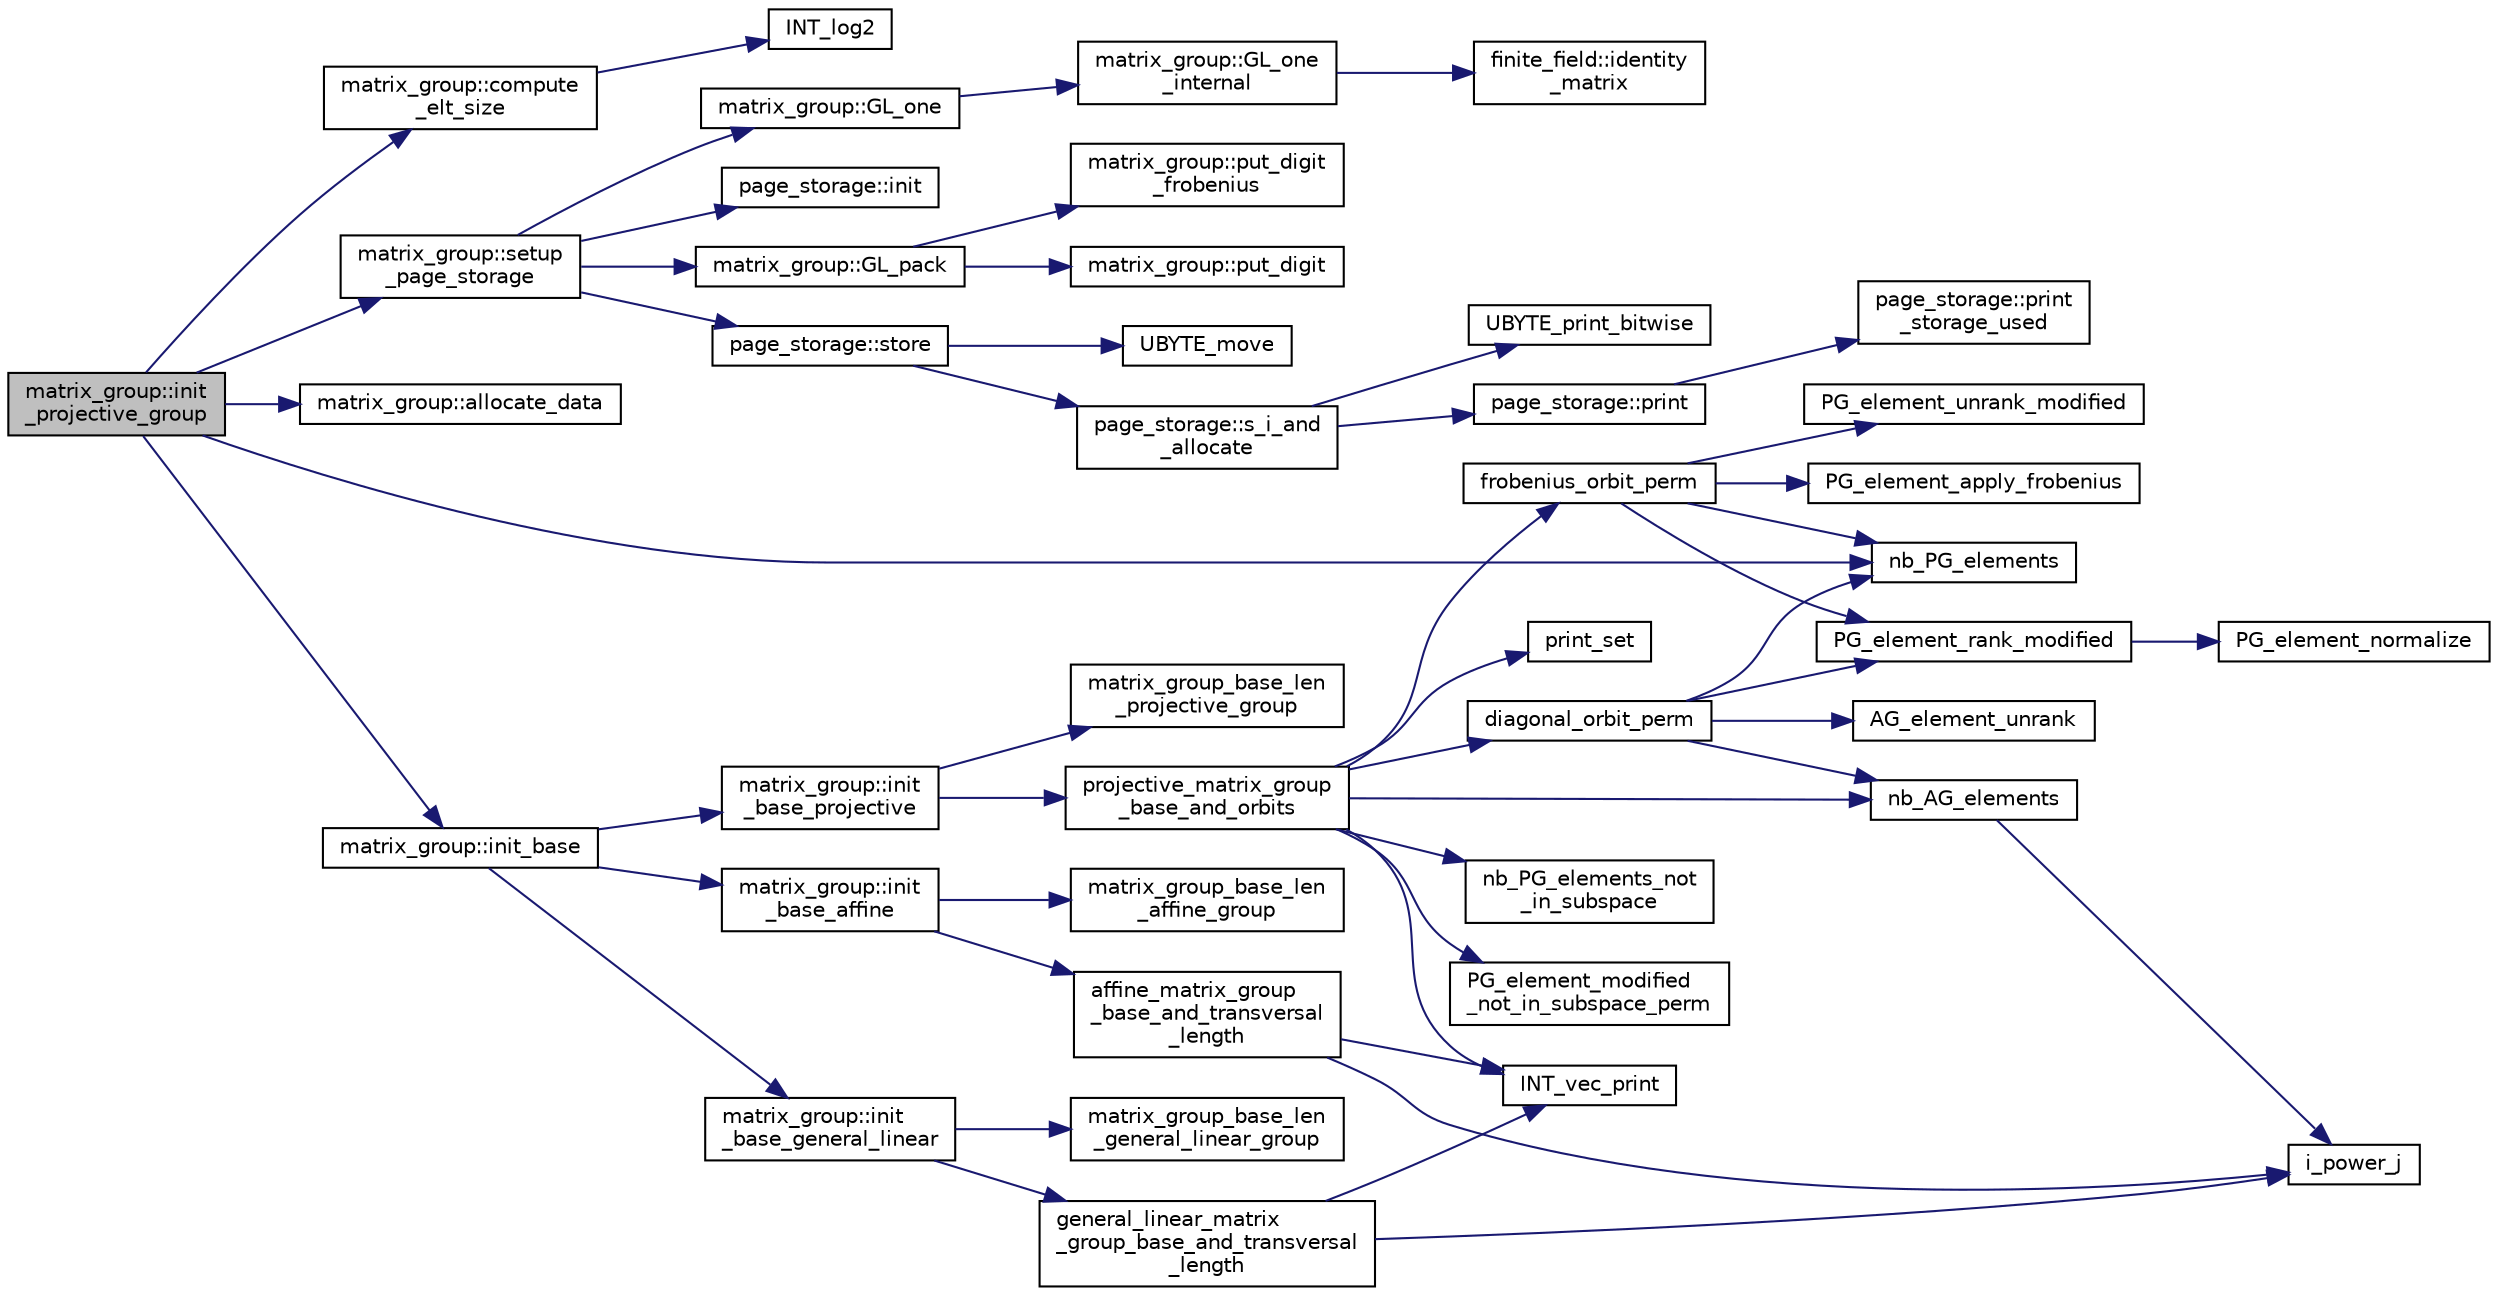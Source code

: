digraph "matrix_group::init_projective_group"
{
  edge [fontname="Helvetica",fontsize="10",labelfontname="Helvetica",labelfontsize="10"];
  node [fontname="Helvetica",fontsize="10",shape=record];
  rankdir="LR";
  Node2291 [label="matrix_group::init\l_projective_group",height=0.2,width=0.4,color="black", fillcolor="grey75", style="filled", fontcolor="black"];
  Node2291 -> Node2292 [color="midnightblue",fontsize="10",style="solid",fontname="Helvetica"];
  Node2292 [label="nb_PG_elements",height=0.2,width=0.4,color="black", fillcolor="white", style="filled",URL="$d4/d67/geometry_8h.html#ada56c56cb5c7b39553dc0391f2df1cee"];
  Node2291 -> Node2293 [color="midnightblue",fontsize="10",style="solid",fontname="Helvetica"];
  Node2293 [label="matrix_group::compute\l_elt_size",height=0.2,width=0.4,color="black", fillcolor="white", style="filled",URL="$d3/ded/classmatrix__group.html#afb94f8d9997e7b6c93f595e576a9c6d6"];
  Node2293 -> Node2294 [color="midnightblue",fontsize="10",style="solid",fontname="Helvetica"];
  Node2294 [label="INT_log2",height=0.2,width=0.4,color="black", fillcolor="white", style="filled",URL="$de/dc5/algebra__and__number__theory_8h.html#af6c380949d2c2562c7053aef0543ec71"];
  Node2291 -> Node2295 [color="midnightblue",fontsize="10",style="solid",fontname="Helvetica"];
  Node2295 [label="matrix_group::allocate_data",height=0.2,width=0.4,color="black", fillcolor="white", style="filled",URL="$d3/ded/classmatrix__group.html#ae6838e1e90d2c24ea1b15246a452c2e6"];
  Node2291 -> Node2296 [color="midnightblue",fontsize="10",style="solid",fontname="Helvetica"];
  Node2296 [label="matrix_group::setup\l_page_storage",height=0.2,width=0.4,color="black", fillcolor="white", style="filled",URL="$d3/ded/classmatrix__group.html#a9752a39a870f8053562d65f9bac110a0"];
  Node2296 -> Node2297 [color="midnightblue",fontsize="10",style="solid",fontname="Helvetica"];
  Node2297 [label="page_storage::init",height=0.2,width=0.4,color="black", fillcolor="white", style="filled",URL="$dc/d72/classpage__storage.html#a53d9d92efcff0000764402fcf7cef6e2"];
  Node2296 -> Node2298 [color="midnightblue",fontsize="10",style="solid",fontname="Helvetica"];
  Node2298 [label="matrix_group::GL_one",height=0.2,width=0.4,color="black", fillcolor="white", style="filled",URL="$d3/ded/classmatrix__group.html#a00890c674cedb856ad2c358aedb25b21"];
  Node2298 -> Node2299 [color="midnightblue",fontsize="10",style="solid",fontname="Helvetica"];
  Node2299 [label="matrix_group::GL_one\l_internal",height=0.2,width=0.4,color="black", fillcolor="white", style="filled",URL="$d3/ded/classmatrix__group.html#a308f9c0bb3c627134bf6d63a5c0721e9"];
  Node2299 -> Node2300 [color="midnightblue",fontsize="10",style="solid",fontname="Helvetica"];
  Node2300 [label="finite_field::identity\l_matrix",height=0.2,width=0.4,color="black", fillcolor="white", style="filled",URL="$df/d5a/classfinite__field.html#a4688997f80b8721560bccec986c23413"];
  Node2296 -> Node2301 [color="midnightblue",fontsize="10",style="solid",fontname="Helvetica"];
  Node2301 [label="matrix_group::GL_pack",height=0.2,width=0.4,color="black", fillcolor="white", style="filled",URL="$d3/ded/classmatrix__group.html#a5701f20e9b4a253ef8299c8122f8d926"];
  Node2301 -> Node2302 [color="midnightblue",fontsize="10",style="solid",fontname="Helvetica"];
  Node2302 [label="matrix_group::put_digit",height=0.2,width=0.4,color="black", fillcolor="white", style="filled",URL="$d3/ded/classmatrix__group.html#aa07f949aaf5a087c4fd021cff839524e"];
  Node2301 -> Node2303 [color="midnightblue",fontsize="10",style="solid",fontname="Helvetica"];
  Node2303 [label="matrix_group::put_digit\l_frobenius",height=0.2,width=0.4,color="black", fillcolor="white", style="filled",URL="$d3/ded/classmatrix__group.html#ab7b1d90899c68cc3bc3ed214a7576153"];
  Node2296 -> Node2304 [color="midnightblue",fontsize="10",style="solid",fontname="Helvetica"];
  Node2304 [label="page_storage::store",height=0.2,width=0.4,color="black", fillcolor="white", style="filled",URL="$dc/d72/classpage__storage.html#a3d04ee0a97310a8211e223ccea1d2d3f"];
  Node2304 -> Node2305 [color="midnightblue",fontsize="10",style="solid",fontname="Helvetica"];
  Node2305 [label="page_storage::s_i_and\l_allocate",height=0.2,width=0.4,color="black", fillcolor="white", style="filled",URL="$dc/d72/classpage__storage.html#aa43eb1ae49a6688771f7a89cbe2cd7bf"];
  Node2305 -> Node2306 [color="midnightblue",fontsize="10",style="solid",fontname="Helvetica"];
  Node2306 [label="page_storage::print",height=0.2,width=0.4,color="black", fillcolor="white", style="filled",URL="$dc/d72/classpage__storage.html#a61e349f7431f6e16328bcfbc7e1d5633"];
  Node2306 -> Node2307 [color="midnightblue",fontsize="10",style="solid",fontname="Helvetica"];
  Node2307 [label="page_storage::print\l_storage_used",height=0.2,width=0.4,color="black", fillcolor="white", style="filled",URL="$dc/d72/classpage__storage.html#a719dd1f54fd300fbc94ca2b750ed4508"];
  Node2305 -> Node2308 [color="midnightblue",fontsize="10",style="solid",fontname="Helvetica"];
  Node2308 [label="UBYTE_print_bitwise",height=0.2,width=0.4,color="black", fillcolor="white", style="filled",URL="$d5/db4/io__and__os_8h.html#a920069ee78174f219534fed767865637"];
  Node2304 -> Node2309 [color="midnightblue",fontsize="10",style="solid",fontname="Helvetica"];
  Node2309 [label="UBYTE_move",height=0.2,width=0.4,color="black", fillcolor="white", style="filled",URL="$d9/d60/discreta_8h.html#ae0491e6776a8371ca5387826b752780b"];
  Node2291 -> Node2310 [color="midnightblue",fontsize="10",style="solid",fontname="Helvetica"];
  Node2310 [label="matrix_group::init_base",height=0.2,width=0.4,color="black", fillcolor="white", style="filled",URL="$d3/ded/classmatrix__group.html#a2b7f41b5e6f58257532c1e24312b89e2"];
  Node2310 -> Node2311 [color="midnightblue",fontsize="10",style="solid",fontname="Helvetica"];
  Node2311 [label="matrix_group::init\l_base_projective",height=0.2,width=0.4,color="black", fillcolor="white", style="filled",URL="$d3/ded/classmatrix__group.html#a49cfcd22180b66ca629a9d55a82cd126"];
  Node2311 -> Node2312 [color="midnightblue",fontsize="10",style="solid",fontname="Helvetica"];
  Node2312 [label="matrix_group_base_len\l_projective_group",height=0.2,width=0.4,color="black", fillcolor="white", style="filled",URL="$de/dc5/algebra__and__number__theory_8h.html#a076a893d14b9769c19fd1748154033bc"];
  Node2311 -> Node2313 [color="midnightblue",fontsize="10",style="solid",fontname="Helvetica"];
  Node2313 [label="projective_matrix_group\l_base_and_orbits",height=0.2,width=0.4,color="black", fillcolor="white", style="filled",URL="$de/dc5/algebra__and__number__theory_8h.html#a71480fe79b972a0fad3641522f529b9d"];
  Node2313 -> Node2314 [color="midnightblue",fontsize="10",style="solid",fontname="Helvetica"];
  Node2314 [label="nb_PG_elements_not\l_in_subspace",height=0.2,width=0.4,color="black", fillcolor="white", style="filled",URL="$d4/d67/geometry_8h.html#a3d91cd5837ab4c11dce288f616fb8a9b"];
  Node2313 -> Node2315 [color="midnightblue",fontsize="10",style="solid",fontname="Helvetica"];
  Node2315 [label="PG_element_modified\l_not_in_subspace_perm",height=0.2,width=0.4,color="black", fillcolor="white", style="filled",URL="$d4/d67/geometry_8h.html#a14cfe45d125781ded8ccad7f547cebfc"];
  Node2313 -> Node2316 [color="midnightblue",fontsize="10",style="solid",fontname="Helvetica"];
  Node2316 [label="print_set",height=0.2,width=0.4,color="black", fillcolor="white", style="filled",URL="$d0/dd1/blt_8h.html#a8c1a5fc71aea7ff31d181f0103196a24"];
  Node2313 -> Node2317 [color="midnightblue",fontsize="10",style="solid",fontname="Helvetica"];
  Node2317 [label="nb_AG_elements",height=0.2,width=0.4,color="black", fillcolor="white", style="filled",URL="$d4/d67/geometry_8h.html#ab9de2574dd403dd453a0d35107f684f5"];
  Node2317 -> Node2318 [color="midnightblue",fontsize="10",style="solid",fontname="Helvetica"];
  Node2318 [label="i_power_j",height=0.2,width=0.4,color="black", fillcolor="white", style="filled",URL="$de/dc5/algebra__and__number__theory_8h.html#a39b321523e8957d701618bb5cac542b5"];
  Node2313 -> Node2319 [color="midnightblue",fontsize="10",style="solid",fontname="Helvetica"];
  Node2319 [label="diagonal_orbit_perm",height=0.2,width=0.4,color="black", fillcolor="white", style="filled",URL="$d4/d95/group__generators_8_c.html#aa6bbdf4744cf75e8f826e454ca163b31"];
  Node2319 -> Node2292 [color="midnightblue",fontsize="10",style="solid",fontname="Helvetica"];
  Node2319 -> Node2317 [color="midnightblue",fontsize="10",style="solid",fontname="Helvetica"];
  Node2319 -> Node2320 [color="midnightblue",fontsize="10",style="solid",fontname="Helvetica"];
  Node2320 [label="AG_element_unrank",height=0.2,width=0.4,color="black", fillcolor="white", style="filled",URL="$d4/d67/geometry_8h.html#a4a33b86c87b2879b97cfa1327abe2885"];
  Node2319 -> Node2321 [color="midnightblue",fontsize="10",style="solid",fontname="Helvetica"];
  Node2321 [label="PG_element_rank_modified",height=0.2,width=0.4,color="black", fillcolor="white", style="filled",URL="$d4/d67/geometry_8h.html#a9cd1a8bf5b88a038e33862f6c2c3dd36"];
  Node2321 -> Node2322 [color="midnightblue",fontsize="10",style="solid",fontname="Helvetica"];
  Node2322 [label="PG_element_normalize",height=0.2,width=0.4,color="black", fillcolor="white", style="filled",URL="$df/de4/projective_8_c.html#a5a4c3c1158bad6bab0d786c616bd0996"];
  Node2313 -> Node2323 [color="midnightblue",fontsize="10",style="solid",fontname="Helvetica"];
  Node2323 [label="frobenius_orbit_perm",height=0.2,width=0.4,color="black", fillcolor="white", style="filled",URL="$d4/d95/group__generators_8_c.html#a124056d24ceea20b62791e8f7b7dd7e3"];
  Node2323 -> Node2292 [color="midnightblue",fontsize="10",style="solid",fontname="Helvetica"];
  Node2323 -> Node2324 [color="midnightblue",fontsize="10",style="solid",fontname="Helvetica"];
  Node2324 [label="PG_element_unrank_modified",height=0.2,width=0.4,color="black", fillcolor="white", style="filled",URL="$d4/d67/geometry_8h.html#a83ae9b605d496f6a90345303f6efae64"];
  Node2323 -> Node2321 [color="midnightblue",fontsize="10",style="solid",fontname="Helvetica"];
  Node2323 -> Node2325 [color="midnightblue",fontsize="10",style="solid",fontname="Helvetica"];
  Node2325 [label="PG_element_apply_frobenius",height=0.2,width=0.4,color="black", fillcolor="white", style="filled",URL="$d4/d67/geometry_8h.html#a4961a3ed7c7205cd78c1ef21730bec7c"];
  Node2313 -> Node2326 [color="midnightblue",fontsize="10",style="solid",fontname="Helvetica"];
  Node2326 [label="INT_vec_print",height=0.2,width=0.4,color="black", fillcolor="white", style="filled",URL="$df/dbf/sajeeb_8_c.html#a79a5901af0b47dd0d694109543c027fe"];
  Node2310 -> Node2327 [color="midnightblue",fontsize="10",style="solid",fontname="Helvetica"];
  Node2327 [label="matrix_group::init\l_base_affine",height=0.2,width=0.4,color="black", fillcolor="white", style="filled",URL="$d3/ded/classmatrix__group.html#a2210282843acc1347ea2a32620b8989a"];
  Node2327 -> Node2328 [color="midnightblue",fontsize="10",style="solid",fontname="Helvetica"];
  Node2328 [label="matrix_group_base_len\l_affine_group",height=0.2,width=0.4,color="black", fillcolor="white", style="filled",URL="$de/dc5/algebra__and__number__theory_8h.html#a42ed38dd30e75ca9c315d973bee50305"];
  Node2327 -> Node2329 [color="midnightblue",fontsize="10",style="solid",fontname="Helvetica"];
  Node2329 [label="affine_matrix_group\l_base_and_transversal\l_length",height=0.2,width=0.4,color="black", fillcolor="white", style="filled",URL="$de/dc5/algebra__and__number__theory_8h.html#a947965c22c62e4e04c54c9fe267d63ab"];
  Node2329 -> Node2318 [color="midnightblue",fontsize="10",style="solid",fontname="Helvetica"];
  Node2329 -> Node2326 [color="midnightblue",fontsize="10",style="solid",fontname="Helvetica"];
  Node2310 -> Node2330 [color="midnightblue",fontsize="10",style="solid",fontname="Helvetica"];
  Node2330 [label="matrix_group::init\l_base_general_linear",height=0.2,width=0.4,color="black", fillcolor="white", style="filled",URL="$d3/ded/classmatrix__group.html#af2d84056c46dafaed6ecb1edc2463c19"];
  Node2330 -> Node2331 [color="midnightblue",fontsize="10",style="solid",fontname="Helvetica"];
  Node2331 [label="matrix_group_base_len\l_general_linear_group",height=0.2,width=0.4,color="black", fillcolor="white", style="filled",URL="$de/dc5/algebra__and__number__theory_8h.html#a01b8e54f7c8c3ea523e6042228981013"];
  Node2330 -> Node2332 [color="midnightblue",fontsize="10",style="solid",fontname="Helvetica"];
  Node2332 [label="general_linear_matrix\l_group_base_and_transversal\l_length",height=0.2,width=0.4,color="black", fillcolor="white", style="filled",URL="$de/dc5/algebra__and__number__theory_8h.html#a7a47638d706bd9f4e88f50fa042da7bb"];
  Node2332 -> Node2318 [color="midnightblue",fontsize="10",style="solid",fontname="Helvetica"];
  Node2332 -> Node2326 [color="midnightblue",fontsize="10",style="solid",fontname="Helvetica"];
}
